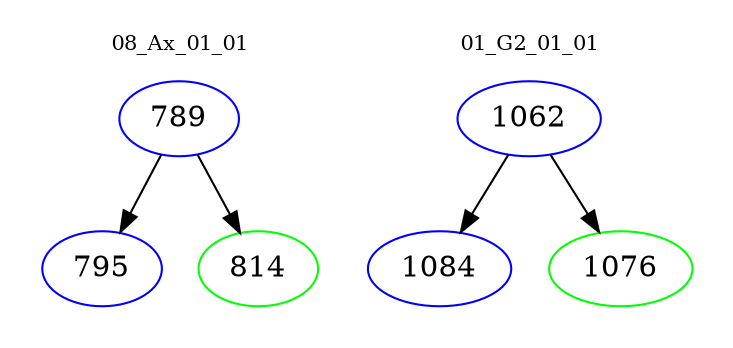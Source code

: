 digraph{
subgraph cluster_0 {
color = white
label = "08_Ax_01_01";
fontsize=10;
T0_789 [label="789", color="blue"]
T0_789 -> T0_795 [color="black"]
T0_795 [label="795", color="blue"]
T0_789 -> T0_814 [color="black"]
T0_814 [label="814", color="green"]
}
subgraph cluster_1 {
color = white
label = "01_G2_01_01";
fontsize=10;
T1_1062 [label="1062", color="blue"]
T1_1062 -> T1_1084 [color="black"]
T1_1084 [label="1084", color="blue"]
T1_1062 -> T1_1076 [color="black"]
T1_1076 [label="1076", color="green"]
}
}
